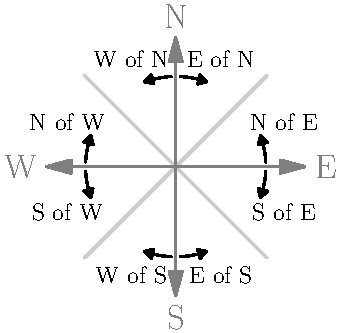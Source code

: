 size(6cm,0);

pen compass_rose_p = linewidth(1.2)+gray(0.5)+fontsize(12);
pen x_p = compass_rose_p + gray(0.3);
compass_rose_p += fontsize(16);
pen label_p = black+fontsize(12);
pen arrow_p = black;

pair NofE = unit(E+NE);
pair EofN = unit(N+NE);
pair WofN = unit(N+NW);
pair NofW = unit(W+NW);
pair SofW = unit(W+SW);
pair WofS = unit(S+SW);
pair EofS = unit(S+SE);
pair SofE = unit(E+SE);

void label_dir(Label L, pair direction) {
  real deg = degrees(direction);
  if ((deg > 90) && (deg < 270)) deg = 180+deg; // make each mostly upright
  //label(rotate(deg)*L,direction/1.7,label_p); // rotated labels crunched inward
  label(L,direction/1.1,label_p+fontsize(12));
}
defaultpen(compass_rose_p);
draw(NE--SW,x_p);
draw(SE--NW,x_p);
draw(N--S,Arrows(12));
draw(E--W,Arrows(12));
label("N",N,N);
label("E",E,E);
label("S",S,S);
label("W",W,W);
label_dir("N of E",NofE);
label_dir("E of N",EofN);
label_dir("W of N",WofN);
label_dir("N of W",NofW);
label_dir("S of W",SofW);
label_dir("W of S",WofS);
label_dir("E of S",EofS);
label_dir("S of E",SofE);

//directional arrows
int arc_start = 3; // degrees
int arc_end = 20; // degrees
real arc_radius = 0.7; 
for(int angle = 0; angle < 360; angle += 90) {
  draw(arc((0,0),arc_radius, angle+arc_start, angle+arc_end), arrow_p, EndArcArrow(4));
  draw(arc((0,0),arc_radius, angle-arc_start, angle-arc_end), arrow_p, EndArcArrow(4));
}
